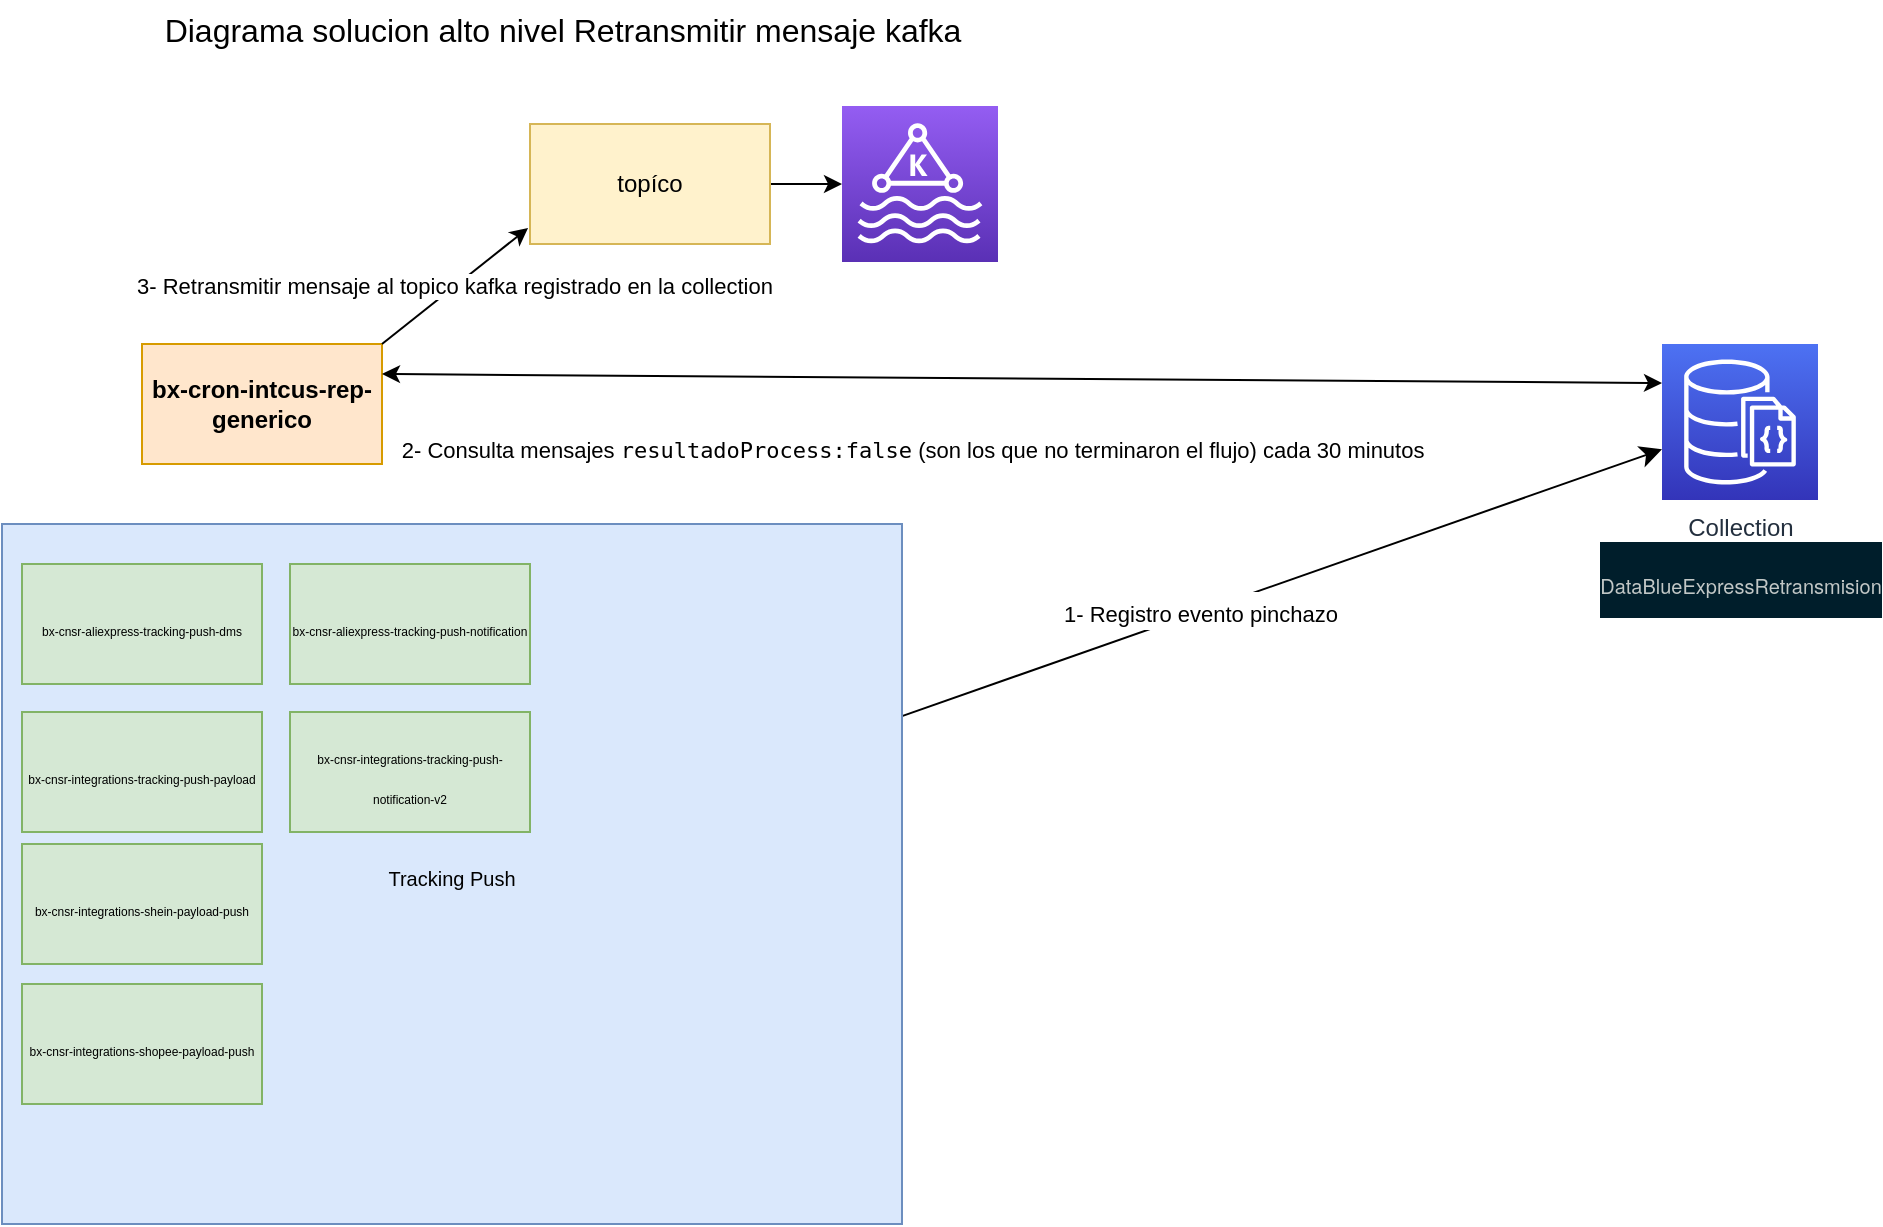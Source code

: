 <mxfile version="22.1.7" type="github">
  <diagram id="bBTnM0Bof4FImpnx4-uH" name="Page-1">
    <mxGraphModel dx="988" dy="550" grid="1" gridSize="10" guides="1" tooltips="1" connect="1" arrows="1" fold="1" page="1" pageScale="1" pageWidth="827" pageHeight="1169" math="0" shadow="0">
      <root>
        <mxCell id="0" />
        <mxCell id="1" parent="0" />
        <mxCell id="OU2u1vkTPK5hf4tIQWwU-1" value="&lt;strong data-renderer-mark=&quot;true&quot;&gt;bx-cron-intcus-rep-generico&lt;/strong&gt;" style="rounded=0;whiteSpace=wrap;html=1;fillColor=#ffe6cc;strokeColor=#d79b00;" parent="1" vertex="1">
          <mxGeometry x="100" y="400" width="120" height="60" as="geometry" />
        </mxCell>
        <mxCell id="OU2u1vkTPK5hf4tIQWwU-2" value="3- Retransmitir mensaje al topico kafka registrado en la collection" style="endArrow=classic;html=1;rounded=0;exitX=1;exitY=0;exitDx=0;exitDy=0;entryX=-0.008;entryY=0.867;entryDx=0;entryDy=0;entryPerimeter=0;" parent="1" source="OU2u1vkTPK5hf4tIQWwU-1" target="OU2u1vkTPK5hf4tIQWwU-4" edge="1">
          <mxGeometry width="50" height="50" relative="1" as="geometry">
            <mxPoint x="230" y="380" as="sourcePoint" />
            <mxPoint x="280" y="330" as="targetPoint" />
          </mxGeometry>
        </mxCell>
        <mxCell id="OU2u1vkTPK5hf4tIQWwU-3" value="" style="shape=image;html=1;verticalAlign=top;verticalLabelPosition=bottom;labelBackgroundColor=#ffffff;imageAspect=0;aspect=fixed;image=https://cdn3.iconfinder.com/data/icons/UltimateGnome/128x128/status/gnome-fs-loading-icon.png;direction=south;" parent="1" vertex="1">
          <mxGeometry x="40" y="410" width="40" height="40" as="geometry" />
        </mxCell>
        <mxCell id="OU2u1vkTPK5hf4tIQWwU-10" value="" style="edgeStyle=orthogonalEdgeStyle;rounded=0;orthogonalLoop=1;jettySize=auto;html=1;" parent="1" source="OU2u1vkTPK5hf4tIQWwU-4" target="OU2u1vkTPK5hf4tIQWwU-5" edge="1">
          <mxGeometry relative="1" as="geometry" />
        </mxCell>
        <mxCell id="OU2u1vkTPK5hf4tIQWwU-4" value="topíco" style="rounded=0;whiteSpace=wrap;html=1;fillColor=#fff2cc;strokeColor=#d6b656;" parent="1" vertex="1">
          <mxGeometry x="294" y="290" width="120" height="60" as="geometry" />
        </mxCell>
        <mxCell id="OU2u1vkTPK5hf4tIQWwU-5" value="" style="sketch=0;points=[[0,0,0],[0.25,0,0],[0.5,0,0],[0.75,0,0],[1,0,0],[0,1,0],[0.25,1,0],[0.5,1,0],[0.75,1,0],[1,1,0],[0,0.25,0],[0,0.5,0],[0,0.75,0],[1,0.25,0],[1,0.5,0],[1,0.75,0]];outlineConnect=0;fontColor=#232F3E;gradientColor=#945DF2;gradientDirection=north;fillColor=#5A30B5;strokeColor=#ffffff;dashed=0;verticalLabelPosition=bottom;verticalAlign=top;align=center;html=1;fontSize=12;fontStyle=0;aspect=fixed;shape=mxgraph.aws4.resourceIcon;resIcon=mxgraph.aws4.managed_streaming_for_kafka;" parent="1" vertex="1">
          <mxGeometry x="450" y="281" width="78" height="78" as="geometry" />
        </mxCell>
        <mxCell id="OU2u1vkTPK5hf4tIQWwU-9" value="Collection&lt;h3 style=&quot;box-sizing: border-box; user-select: text; outline-color: rgb(4, 152, 236); margin: unset; font-family: &amp;quot;Euclid Circular A&amp;quot;, Akzidenz, &amp;quot;Helvetica Neue&amp;quot;, Helvetica, Arial, sans-serif; font-size: 24px; line-height: 32px; font-weight: 500; overflow: hidden; text-overflow: ellipsis; color: rgb(193, 199, 198); font-style: normal; font-variant-ligatures: normal; font-variant-caps: normal; letter-spacing: normal; text-align: start; text-indent: 0px; text-transform: none; word-spacing: 0px; -webkit-text-stroke-width: 0px; background-color: rgb(0, 30, 43); text-decoration-thickness: initial; text-decoration-style: initial; text-decoration-color: initial;&quot; data-testid=&quot;collection-header-title-collection&quot; class=&quot;leafygreen-ui-u639cr&quot;&gt;&lt;font style=&quot;font-size: 10px;&quot;&gt;DataBlueExpressRetransmision&lt;/font&gt;&lt;/h3&gt;" style="sketch=0;points=[[0,0,0],[0.25,0,0],[0.5,0,0],[0.75,0,0],[1,0,0],[0,1,0],[0.25,1,0],[0.5,1,0],[0.75,1,0],[1,1,0],[0,0.25,0],[0,0.5,0],[0,0.75,0],[1,0.25,0],[1,0.5,0],[1,0.75,0]];outlineConnect=0;fontColor=#232F3E;gradientColor=#4D72F3;gradientDirection=north;fillColor=#3334B9;strokeColor=#ffffff;dashed=0;verticalLabelPosition=bottom;verticalAlign=top;align=center;html=1;fontSize=12;fontStyle=0;aspect=fixed;shape=mxgraph.aws4.resourceIcon;resIcon=mxgraph.aws4.documentdb_with_mongodb_compatibility;" parent="1" vertex="1">
          <mxGeometry x="860" y="400" width="78" height="78" as="geometry" />
        </mxCell>
        <mxCell id="OU2u1vkTPK5hf4tIQWwU-17" value="" style="endArrow=classic;startArrow=classic;html=1;rounded=0;entryX=0;entryY=0.25;entryDx=0;entryDy=0;entryPerimeter=0;exitX=1;exitY=0.25;exitDx=0;exitDy=0;" parent="1" source="OU2u1vkTPK5hf4tIQWwU-1" target="OU2u1vkTPK5hf4tIQWwU-9" edge="1">
          <mxGeometry width="50" height="50" relative="1" as="geometry">
            <mxPoint x="330" y="520" as="sourcePoint" />
            <mxPoint x="380" y="470" as="targetPoint" />
          </mxGeometry>
        </mxCell>
        <mxCell id="OU2u1vkTPK5hf4tIQWwU-18" value="&lt;div&gt;&lt;br&gt;&lt;/div&gt;&lt;div&gt;&lt;br&gt;&lt;/div&gt;&lt;div&gt;&amp;nbsp; 2- Consulta mensajes&amp;nbsp;&lt;span class=&quot;prismjs confluence-ssr-app-49loy0&quot; data-ds--code--code-block=&quot;&quot; data-code-lang=&quot;&quot;&gt;&lt;code style=&quot;&quot; class=&quot;language-&quot;&gt;resultadoProcess:false&lt;/code&gt;&lt;/span&gt; (son los que no terminaron el flujo) cada 30 minutos&lt;/div&gt;&lt;div&gt;&lt;br&gt;&lt;br&gt;&lt;br&gt;&lt;/div&gt;" style="edgeLabel;html=1;align=center;verticalAlign=middle;resizable=0;points=[];" parent="OU2u1vkTPK5hf4tIQWwU-17" vertex="1" connectable="0">
          <mxGeometry x="-0.322" y="-2" relative="1" as="geometry">
            <mxPoint x="45" y="41" as="offset" />
          </mxGeometry>
        </mxCell>
        <mxCell id="xOLhfUS5g9cSb4-Da-gZ-21" style="edgeStyle=none;curved=1;rounded=0;orthogonalLoop=1;jettySize=auto;html=1;fontSize=12;startSize=8;endSize=8;" edge="1" parent="1" source="xOLhfUS5g9cSb4-Da-gZ-14" target="OU2u1vkTPK5hf4tIQWwU-9">
          <mxGeometry relative="1" as="geometry" />
        </mxCell>
        <mxCell id="xOLhfUS5g9cSb4-Da-gZ-22" value="&lt;font style=&quot;font-size: 11px;&quot;&gt;1- Registro evento pinchazo &lt;br&gt;&lt;/font&gt;" style="edgeLabel;html=1;align=center;verticalAlign=middle;resizable=0;points=[];fontSize=16;" vertex="1" connectable="0" parent="xOLhfUS5g9cSb4-Da-gZ-21">
          <mxGeometry x="-0.214" y="1" relative="1" as="geometry">
            <mxPoint as="offset" />
          </mxGeometry>
        </mxCell>
        <mxCell id="xOLhfUS5g9cSb4-Da-gZ-14" value="&lt;font style=&quot;font-size: 10px;&quot;&gt;Tracking Push&lt;/font&gt;" style="rounded=0;whiteSpace=wrap;html=1;fontSize=16;fillColor=#dae8fc;strokeColor=#6c8ebf;" vertex="1" parent="1">
          <mxGeometry x="30" y="490" width="450" height="350" as="geometry" />
        </mxCell>
        <mxCell id="xOLhfUS5g9cSb4-Da-gZ-15" value="&lt;font style=&quot;font-size: 6px;&quot;&gt;bx-cnsr-aliexpress-tracking-push-dms&lt;/font&gt;" style="rounded=0;whiteSpace=wrap;html=1;fontSize=16;fillColor=#d5e8d4;strokeColor=#82b366;" vertex="1" parent="1">
          <mxGeometry x="40" y="510" width="120" height="60" as="geometry" />
        </mxCell>
        <mxCell id="xOLhfUS5g9cSb4-Da-gZ-16" value="&lt;font style=&quot;font-size: 6px;&quot;&gt;bx-cnsr-aliexpress-tracking-push-notification&lt;/font&gt;" style="rounded=0;whiteSpace=wrap;html=1;fontSize=16;fillColor=#d5e8d4;strokeColor=#82b366;" vertex="1" parent="1">
          <mxGeometry x="174" y="510" width="120" height="60" as="geometry" />
        </mxCell>
        <mxCell id="xOLhfUS5g9cSb4-Da-gZ-17" value="&lt;font style=&quot;font-size: 6px;&quot;&gt;bx-cnsr-integrations-tracking-push-notification-v2&lt;/font&gt;" style="rounded=0;whiteSpace=wrap;html=1;fontSize=16;fillColor=#d5e8d4;strokeColor=#82b366;" vertex="1" parent="1">
          <mxGeometry x="174" y="584" width="120" height="60" as="geometry" />
        </mxCell>
        <mxCell id="xOLhfUS5g9cSb4-Da-gZ-18" value="&lt;font style=&quot;font-size: 6px;&quot;&gt;bx-cnsr-integrations-tracking-push-payload&lt;/font&gt;" style="rounded=0;whiteSpace=wrap;html=1;fontSize=16;fillColor=#d5e8d4;strokeColor=#82b366;" vertex="1" parent="1">
          <mxGeometry x="40" y="584" width="120" height="60" as="geometry" />
        </mxCell>
        <mxCell id="xOLhfUS5g9cSb4-Da-gZ-19" value="&lt;font style=&quot;font-size: 6px;&quot;&gt;bx-cnsr-integrations-shein-payload-push&lt;/font&gt;" style="rounded=0;whiteSpace=wrap;html=1;fontSize=16;fillColor=#d5e8d4;strokeColor=#82b366;" vertex="1" parent="1">
          <mxGeometry x="40" y="650" width="120" height="60" as="geometry" />
        </mxCell>
        <mxCell id="xOLhfUS5g9cSb4-Da-gZ-20" value="&lt;font style=&quot;font-size: 6px;&quot;&gt;bx-cnsr-integrations-shopee-payload-push&lt;/font&gt;" style="rounded=0;whiteSpace=wrap;html=1;fontSize=16;fillColor=#d5e8d4;strokeColor=#82b366;" vertex="1" parent="1">
          <mxGeometry x="40" y="720" width="120" height="60" as="geometry" />
        </mxCell>
        <mxCell id="xOLhfUS5g9cSb4-Da-gZ-23" value="Diagrama solucion alto nivel Retransmitir mensaje kafka" style="text;html=1;align=center;verticalAlign=middle;resizable=0;points=[];autosize=1;strokeColor=none;fillColor=none;fontSize=16;" vertex="1" parent="1">
          <mxGeometry x="100" y="228" width="420" height="30" as="geometry" />
        </mxCell>
      </root>
    </mxGraphModel>
  </diagram>
</mxfile>
